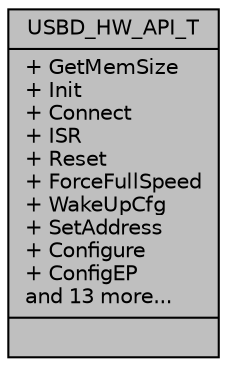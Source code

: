 digraph "USBD_HW_API_T"
{
  edge [fontname="Helvetica",fontsize="10",labelfontname="Helvetica",labelfontsize="10"];
  node [fontname="Helvetica",fontsize="10",shape=record];
  Node0 [label="{USBD_HW_API_T\n|+ GetMemSize\l+ Init\l+ Connect\l+ ISR\l+ Reset\l+ ForceFullSpeed\l+ WakeUpCfg\l+ SetAddress\l+ Configure\l+ ConfigEP\land 13 more...\l|}",height=0.2,width=0.4,color="black", fillcolor="grey75", style="filled", fontcolor="black"];
}
